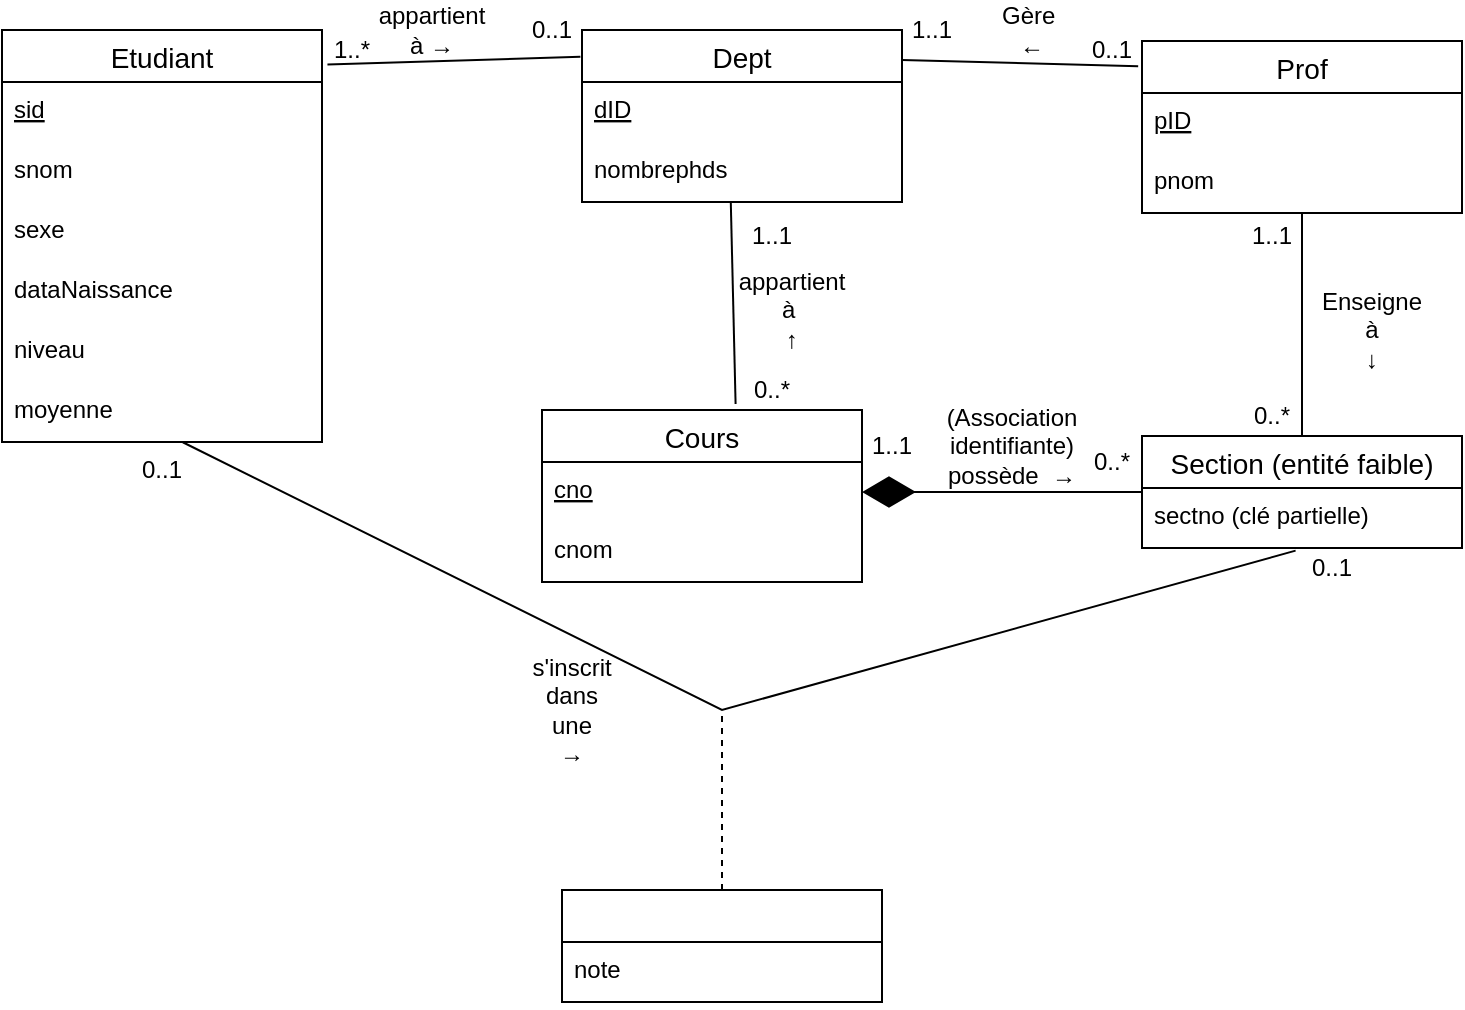 <mxfile version="20.8.20" type="github">
  <diagram name="Page-1" id="7KRnPA2lE_zZvRZOmmRw">
    <mxGraphModel dx="1167" dy="637" grid="1" gridSize="10" guides="1" tooltips="1" connect="1" arrows="1" fold="1" page="1" pageScale="1" pageWidth="1100" pageHeight="850" math="0" shadow="0">
      <root>
        <mxCell id="0" />
        <mxCell id="1" parent="0" />
        <mxCell id="IxuyUcJDz_NpGqc7rvbc-20" value="Etudiant" style="swimlane;fontStyle=0;childLayout=stackLayout;horizontal=1;startSize=26;horizontalStack=0;resizeParent=1;resizeParentMax=0;resizeLast=0;collapsible=1;marginBottom=0;align=center;fontSize=14;" vertex="1" parent="1">
          <mxGeometry x="140" y="110" width="160" height="206" as="geometry" />
        </mxCell>
        <mxCell id="IxuyUcJDz_NpGqc7rvbc-21" value="sid" style="text;strokeColor=none;fillColor=none;spacingLeft=4;spacingRight=4;overflow=hidden;rotatable=0;points=[[0,0.5],[1,0.5]];portConstraint=eastwest;fontSize=12;fontStyle=4" vertex="1" parent="IxuyUcJDz_NpGqc7rvbc-20">
          <mxGeometry y="26" width="160" height="30" as="geometry" />
        </mxCell>
        <mxCell id="IxuyUcJDz_NpGqc7rvbc-22" value="snom" style="text;strokeColor=none;fillColor=none;spacingLeft=4;spacingRight=4;overflow=hidden;rotatable=0;points=[[0,0.5],[1,0.5]];portConstraint=eastwest;fontSize=12;" vertex="1" parent="IxuyUcJDz_NpGqc7rvbc-20">
          <mxGeometry y="56" width="160" height="30" as="geometry" />
        </mxCell>
        <mxCell id="IxuyUcJDz_NpGqc7rvbc-23" value="sexe" style="text;strokeColor=none;fillColor=none;spacingLeft=4;spacingRight=4;overflow=hidden;rotatable=0;points=[[0,0.5],[1,0.5]];portConstraint=eastwest;fontSize=12;" vertex="1" parent="IxuyUcJDz_NpGqc7rvbc-20">
          <mxGeometry y="86" width="160" height="30" as="geometry" />
        </mxCell>
        <mxCell id="IxuyUcJDz_NpGqc7rvbc-24" value="dataNaissance" style="text;strokeColor=none;fillColor=none;spacingLeft=4;spacingRight=4;overflow=hidden;rotatable=0;points=[[0,0.5],[1,0.5]];portConstraint=eastwest;fontSize=12;" vertex="1" parent="IxuyUcJDz_NpGqc7rvbc-20">
          <mxGeometry y="116" width="160" height="30" as="geometry" />
        </mxCell>
        <mxCell id="IxuyUcJDz_NpGqc7rvbc-25" value="niveau" style="text;strokeColor=none;fillColor=none;spacingLeft=4;spacingRight=4;overflow=hidden;rotatable=0;points=[[0,0.5],[1,0.5]];portConstraint=eastwest;fontSize=12;" vertex="1" parent="IxuyUcJDz_NpGqc7rvbc-20">
          <mxGeometry y="146" width="160" height="30" as="geometry" />
        </mxCell>
        <mxCell id="IxuyUcJDz_NpGqc7rvbc-26" value="moyenne" style="text;strokeColor=none;fillColor=none;spacingLeft=4;spacingRight=4;overflow=hidden;rotatable=0;points=[[0,0.5],[1,0.5]];portConstraint=eastwest;fontSize=12;" vertex="1" parent="IxuyUcJDz_NpGqc7rvbc-20">
          <mxGeometry y="176" width="160" height="30" as="geometry" />
        </mxCell>
        <mxCell id="IxuyUcJDz_NpGqc7rvbc-27" value="Dept" style="swimlane;fontStyle=0;childLayout=stackLayout;horizontal=1;startSize=26;horizontalStack=0;resizeParent=1;resizeParentMax=0;resizeLast=0;collapsible=1;marginBottom=0;align=center;fontSize=14;" vertex="1" parent="1">
          <mxGeometry x="430" y="110" width="160" height="86" as="geometry" />
        </mxCell>
        <mxCell id="IxuyUcJDz_NpGqc7rvbc-28" value="dID" style="text;strokeColor=none;fillColor=none;spacingLeft=4;spacingRight=4;overflow=hidden;rotatable=0;points=[[0,0.5],[1,0.5]];portConstraint=eastwest;fontSize=12;fontStyle=4" vertex="1" parent="IxuyUcJDz_NpGqc7rvbc-27">
          <mxGeometry y="26" width="160" height="30" as="geometry" />
        </mxCell>
        <mxCell id="IxuyUcJDz_NpGqc7rvbc-29" value="nombrephds" style="text;strokeColor=none;fillColor=none;spacingLeft=4;spacingRight=4;overflow=hidden;rotatable=0;points=[[0,0.5],[1,0.5]];portConstraint=eastwest;fontSize=12;" vertex="1" parent="IxuyUcJDz_NpGqc7rvbc-27">
          <mxGeometry y="56" width="160" height="30" as="geometry" />
        </mxCell>
        <mxCell id="IxuyUcJDz_NpGqc7rvbc-33" value="Prof" style="swimlane;fontStyle=0;childLayout=stackLayout;horizontal=1;startSize=26;horizontalStack=0;resizeParent=1;resizeParentMax=0;resizeLast=0;collapsible=1;marginBottom=0;align=center;fontSize=14;" vertex="1" parent="1">
          <mxGeometry x="710" y="115.5" width="160" height="86" as="geometry" />
        </mxCell>
        <mxCell id="IxuyUcJDz_NpGqc7rvbc-34" value="pID" style="text;strokeColor=none;fillColor=none;spacingLeft=4;spacingRight=4;overflow=hidden;rotatable=0;points=[[0,0.5],[1,0.5]];portConstraint=eastwest;fontSize=12;fontStyle=4" vertex="1" parent="IxuyUcJDz_NpGqc7rvbc-33">
          <mxGeometry y="26" width="160" height="30" as="geometry" />
        </mxCell>
        <mxCell id="IxuyUcJDz_NpGqc7rvbc-35" value="pnom" style="text;strokeColor=none;fillColor=none;spacingLeft=4;spacingRight=4;overflow=hidden;rotatable=0;points=[[0,0.5],[1,0.5]];portConstraint=eastwest;fontSize=12;" vertex="1" parent="IxuyUcJDz_NpGqc7rvbc-33">
          <mxGeometry y="56" width="160" height="30" as="geometry" />
        </mxCell>
        <mxCell id="IxuyUcJDz_NpGqc7rvbc-37" value="Section (entité faible)" style="swimlane;fontStyle=0;childLayout=stackLayout;horizontal=1;startSize=26;horizontalStack=0;resizeParent=1;resizeParentMax=0;resizeLast=0;collapsible=1;marginBottom=0;align=center;fontSize=14;" vertex="1" parent="1">
          <mxGeometry x="710" y="313" width="160" height="56" as="geometry" />
        </mxCell>
        <mxCell id="IxuyUcJDz_NpGqc7rvbc-38" value="sectno (clé partielle)" style="text;strokeColor=none;fillColor=none;spacingLeft=4;spacingRight=4;overflow=hidden;rotatable=0;points=[[0,0.5],[1,0.5]];portConstraint=eastwest;fontSize=12;" vertex="1" parent="IxuyUcJDz_NpGqc7rvbc-37">
          <mxGeometry y="26" width="160" height="30" as="geometry" />
        </mxCell>
        <mxCell id="IxuyUcJDz_NpGqc7rvbc-41" value="Cours" style="swimlane;fontStyle=0;childLayout=stackLayout;horizontal=1;startSize=26;horizontalStack=0;resizeParent=1;resizeParentMax=0;resizeLast=0;collapsible=1;marginBottom=0;align=center;fontSize=14;" vertex="1" parent="1">
          <mxGeometry x="410" y="300" width="160" height="86" as="geometry" />
        </mxCell>
        <mxCell id="IxuyUcJDz_NpGqc7rvbc-42" value="cno" style="text;strokeColor=none;fillColor=none;spacingLeft=4;spacingRight=4;overflow=hidden;rotatable=0;points=[[0,0.5],[1,0.5]];portConstraint=eastwest;fontSize=12;fontStyle=4" vertex="1" parent="IxuyUcJDz_NpGqc7rvbc-41">
          <mxGeometry y="26" width="160" height="30" as="geometry" />
        </mxCell>
        <mxCell id="IxuyUcJDz_NpGqc7rvbc-43" value="cnom" style="text;strokeColor=none;fillColor=none;spacingLeft=4;spacingRight=4;overflow=hidden;rotatable=0;points=[[0,0.5],[1,0.5]];portConstraint=eastwest;fontSize=12;" vertex="1" parent="IxuyUcJDz_NpGqc7rvbc-41">
          <mxGeometry y="56" width="160" height="30" as="geometry" />
        </mxCell>
        <mxCell id="IxuyUcJDz_NpGqc7rvbc-49" value="" style="endArrow=none;html=1;rounded=0;entryX=-0.005;entryY=0.156;entryDx=0;entryDy=0;entryPerimeter=0;exitX=1.017;exitY=0.084;exitDx=0;exitDy=0;exitPerimeter=0;" edge="1" parent="1" source="IxuyUcJDz_NpGqc7rvbc-20" target="IxuyUcJDz_NpGqc7rvbc-27">
          <mxGeometry relative="1" as="geometry">
            <mxPoint x="470" y="270" as="sourcePoint" />
            <mxPoint x="630" y="270" as="targetPoint" />
          </mxGeometry>
        </mxCell>
        <mxCell id="IxuyUcJDz_NpGqc7rvbc-50" value="1..*" style="text;strokeColor=none;align=center;fillColor=none;html=1;verticalAlign=middle;whiteSpace=wrap;rounded=0;" vertex="1" parent="1">
          <mxGeometry x="300" y="110" width="30" height="20" as="geometry" />
        </mxCell>
        <mxCell id="IxuyUcJDz_NpGqc7rvbc-51" value="0..1" style="text;strokeColor=none;align=center;fillColor=none;html=1;verticalAlign=middle;whiteSpace=wrap;rounded=0;" vertex="1" parent="1">
          <mxGeometry x="400" y="100" width="30" height="20" as="geometry" />
        </mxCell>
        <mxCell id="IxuyUcJDz_NpGqc7rvbc-52" value="" style="endArrow=none;html=1;rounded=0;entryX=1;entryY=0.174;entryDx=0;entryDy=0;entryPerimeter=0;verticalAlign=top;strokeColor=default;exitX=-0.012;exitY=0.147;exitDx=0;exitDy=0;exitPerimeter=0;" edge="1" parent="1" source="IxuyUcJDz_NpGqc7rvbc-33" target="IxuyUcJDz_NpGqc7rvbc-27">
          <mxGeometry relative="1" as="geometry">
            <mxPoint x="750" y="125" as="sourcePoint" />
            <mxPoint x="680" y="240" as="targetPoint" />
          </mxGeometry>
        </mxCell>
        <mxCell id="IxuyUcJDz_NpGqc7rvbc-53" value="1..1" style="text;strokeColor=none;align=center;fillColor=none;html=1;verticalAlign=middle;whiteSpace=wrap;rounded=0;" vertex="1" parent="1">
          <mxGeometry x="590" y="100" width="30" height="20" as="geometry" />
        </mxCell>
        <mxCell id="IxuyUcJDz_NpGqc7rvbc-56" value="0..1" style="text;strokeColor=none;align=center;fillColor=none;html=1;verticalAlign=middle;whiteSpace=wrap;rounded=0;" vertex="1" parent="1">
          <mxGeometry x="680" y="110" width="30" height="20" as="geometry" />
        </mxCell>
        <mxCell id="IxuyUcJDz_NpGqc7rvbc-57" value="Gère&amp;nbsp; ←" style="text;strokeColor=none;align=center;fillColor=none;html=1;verticalAlign=middle;whiteSpace=wrap;rounded=0;" vertex="1" parent="1">
          <mxGeometry x="640" y="100" width="30" height="20" as="geometry" />
        </mxCell>
        <mxCell id="IxuyUcJDz_NpGqc7rvbc-60" value="1..1" style="text;strokeColor=none;align=center;fillColor=none;html=1;verticalAlign=middle;whiteSpace=wrap;rounded=0;" vertex="1" parent="1">
          <mxGeometry x="510" y="201.5" width="30" height="23" as="geometry" />
        </mxCell>
        <mxCell id="IxuyUcJDz_NpGqc7rvbc-61" value="0..*" style="text;strokeColor=none;align=center;fillColor=none;html=1;verticalAlign=middle;whiteSpace=wrap;rounded=0;" vertex="1" parent="1">
          <mxGeometry x="510" y="280" width="30" height="20" as="geometry" />
        </mxCell>
        <mxCell id="IxuyUcJDz_NpGqc7rvbc-68" value="" style="endArrow=diamondThin;endFill=1;endSize=24;html=1;rounded=0;strokeColor=default;entryX=1;entryY=0.5;entryDx=0;entryDy=0;exitX=0;exitY=0.5;exitDx=0;exitDy=0;" edge="1" parent="1" source="IxuyUcJDz_NpGqc7rvbc-37" target="IxuyUcJDz_NpGqc7rvbc-42">
          <mxGeometry width="160" relative="1" as="geometry">
            <mxPoint x="514" y="309" as="sourcePoint" />
            <mxPoint x="526" y="209" as="targetPoint" />
          </mxGeometry>
        </mxCell>
        <mxCell id="IxuyUcJDz_NpGqc7rvbc-69" value="1..1" style="text;strokeColor=none;align=center;fillColor=none;html=1;verticalAlign=middle;whiteSpace=wrap;rounded=0;" vertex="1" parent="1">
          <mxGeometry x="570" y="306" width="30" height="23" as="geometry" />
        </mxCell>
        <mxCell id="IxuyUcJDz_NpGqc7rvbc-70" value="0..*" style="text;strokeColor=none;align=center;fillColor=none;html=1;verticalAlign=middle;whiteSpace=wrap;rounded=0;" vertex="1" parent="1">
          <mxGeometry x="680" y="316" width="30" height="20" as="geometry" />
        </mxCell>
        <mxCell id="IxuyUcJDz_NpGqc7rvbc-71" value="" style="endArrow=none;html=1;rounded=0;exitX=0.5;exitY=0;exitDx=0;exitDy=0;entryX=1;entryY=0;entryDx=0;entryDy=0;" edge="1" parent="1" source="IxuyUcJDz_NpGqc7rvbc-37" target="IxuyUcJDz_NpGqc7rvbc-74">
          <mxGeometry relative="1" as="geometry">
            <mxPoint x="313" y="137" as="sourcePoint" />
            <mxPoint x="810" y="220" as="targetPoint" />
          </mxGeometry>
        </mxCell>
        <mxCell id="IxuyUcJDz_NpGqc7rvbc-74" value="1..1" style="text;strokeColor=none;align=center;fillColor=none;html=1;verticalAlign=middle;whiteSpace=wrap;rounded=0;" vertex="1" parent="1">
          <mxGeometry x="760" y="201.5" width="30" height="23" as="geometry" />
        </mxCell>
        <mxCell id="IxuyUcJDz_NpGqc7rvbc-75" value="0..*" style="text;strokeColor=none;align=center;fillColor=none;html=1;verticalAlign=middle;whiteSpace=wrap;rounded=0;" vertex="1" parent="1">
          <mxGeometry x="760" y="293" width="30" height="20" as="geometry" />
        </mxCell>
        <mxCell id="IxuyUcJDz_NpGqc7rvbc-78" value="appartient à&amp;nbsp;→" style="text;strokeColor=none;align=center;fillColor=none;html=1;verticalAlign=middle;whiteSpace=wrap;rounded=0;" vertex="1" parent="1">
          <mxGeometry x="340" y="100" width="30" height="20" as="geometry" />
        </mxCell>
        <mxCell id="IxuyUcJDz_NpGqc7rvbc-81" value="appartient à&amp;nbsp;&lt;br&gt;↑" style="text;strokeColor=none;align=center;fillColor=none;html=1;verticalAlign=middle;whiteSpace=wrap;rounded=0;" vertex="1" parent="1">
          <mxGeometry x="520" y="240" width="30" height="20" as="geometry" />
        </mxCell>
        <mxCell id="IxuyUcJDz_NpGqc7rvbc-83" value="(Association identifiante)&lt;br&gt;possède&amp;nbsp; →" style="text;strokeColor=none;align=center;fillColor=none;html=1;verticalAlign=middle;whiteSpace=wrap;rounded=0;" vertex="1" parent="1">
          <mxGeometry x="630" y="307.5" width="30" height="20" as="geometry" />
        </mxCell>
        <mxCell id="IxuyUcJDz_NpGqc7rvbc-87" value="" style="endArrow=none;html=1;rounded=0;entryX=0.465;entryY=1.007;entryDx=0;entryDy=0;entryPerimeter=0;exitX=0.605;exitY=-0.035;exitDx=0;exitDy=0;exitPerimeter=0;" edge="1" parent="1" source="IxuyUcJDz_NpGqc7rvbc-41" target="IxuyUcJDz_NpGqc7rvbc-29">
          <mxGeometry relative="1" as="geometry">
            <mxPoint x="313" y="137" as="sourcePoint" />
            <mxPoint x="439" y="133" as="targetPoint" />
          </mxGeometry>
        </mxCell>
        <mxCell id="IxuyUcJDz_NpGqc7rvbc-88" value="Enseigne à&lt;br&gt;↓" style="text;strokeColor=none;align=center;fillColor=none;html=1;verticalAlign=middle;whiteSpace=wrap;rounded=0;" vertex="1" parent="1">
          <mxGeometry x="810" y="250" width="30" height="20" as="geometry" />
        </mxCell>
        <mxCell id="IxuyUcJDz_NpGqc7rvbc-89" value="" style="endArrow=none;html=1;rounded=0;entryX=0.48;entryY=1.044;entryDx=0;entryDy=0;entryPerimeter=0;exitX=0.565;exitY=1.004;exitDx=0;exitDy=0;exitPerimeter=0;" edge="1" parent="1" source="IxuyUcJDz_NpGqc7rvbc-26" target="IxuyUcJDz_NpGqc7rvbc-38">
          <mxGeometry relative="1" as="geometry">
            <mxPoint x="210" y="310" as="sourcePoint" />
            <mxPoint x="760" y="460" as="targetPoint" />
            <Array as="points">
              <mxPoint x="500" y="450" />
            </Array>
          </mxGeometry>
        </mxCell>
        <mxCell id="IxuyUcJDz_NpGqc7rvbc-90" value="" style="swimlane;fontStyle=0;childLayout=stackLayout;horizontal=1;startSize=26;horizontalStack=0;resizeParent=1;resizeParentMax=0;resizeLast=0;collapsible=1;marginBottom=0;align=center;fontSize=14;" vertex="1" parent="1">
          <mxGeometry x="420" y="540" width="160" height="56" as="geometry" />
        </mxCell>
        <mxCell id="IxuyUcJDz_NpGqc7rvbc-91" value="note" style="text;strokeColor=none;fillColor=none;spacingLeft=4;spacingRight=4;overflow=hidden;rotatable=0;points=[[0,0.5],[1,0.5]];portConstraint=eastwest;fontSize=12;fontStyle=0" vertex="1" parent="IxuyUcJDz_NpGqc7rvbc-90">
          <mxGeometry y="26" width="160" height="30" as="geometry" />
        </mxCell>
        <mxCell id="IxuyUcJDz_NpGqc7rvbc-94" value="" style="endArrow=none;html=1;rounded=0;exitX=0.5;exitY=0;exitDx=0;exitDy=0;dashed=1;" edge="1" parent="1" source="IxuyUcJDz_NpGqc7rvbc-90">
          <mxGeometry relative="1" as="geometry">
            <mxPoint x="313" y="137" as="sourcePoint" />
            <mxPoint x="500" y="450" as="targetPoint" />
          </mxGeometry>
        </mxCell>
        <mxCell id="IxuyUcJDz_NpGqc7rvbc-95" value="s&#39;inscrit&lt;br&gt;dans une&lt;br&gt;→" style="text;strokeColor=none;align=center;fillColor=none;html=1;verticalAlign=middle;whiteSpace=wrap;rounded=0;" vertex="1" parent="1">
          <mxGeometry x="410" y="440" width="30" height="20" as="geometry" />
        </mxCell>
        <mxCell id="IxuyUcJDz_NpGqc7rvbc-96" value="0..1" style="text;strokeColor=none;align=center;fillColor=none;html=1;verticalAlign=middle;whiteSpace=wrap;rounded=0;" vertex="1" parent="1">
          <mxGeometry x="790" y="369" width="30" height="20" as="geometry" />
        </mxCell>
        <mxCell id="IxuyUcJDz_NpGqc7rvbc-97" value="0..1" style="text;strokeColor=none;align=center;fillColor=none;html=1;verticalAlign=middle;whiteSpace=wrap;rounded=0;" vertex="1" parent="1">
          <mxGeometry x="205" y="320" width="30" height="20" as="geometry" />
        </mxCell>
      </root>
    </mxGraphModel>
  </diagram>
</mxfile>
